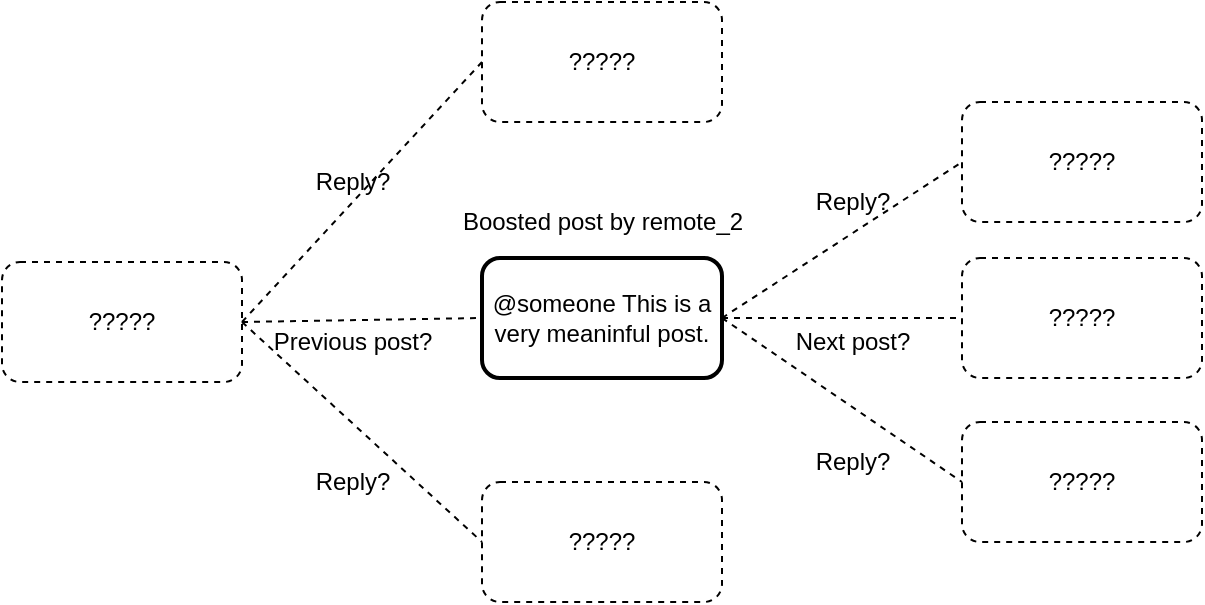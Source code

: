 <mxfile version="13.0.3" type="device"><diagram id="xfbHBLe4vMsijS9wwlE7" name="Page-1"><mxGraphModel dx="782" dy="781" grid="1" gridSize="10" guides="1" tooltips="1" connect="1" arrows="1" fold="1" page="1" pageScale="1" pageWidth="850" pageHeight="1100" math="0" shadow="0"><root><mxCell id="0"/><mxCell id="1" parent="0"/><mxCell id="Az8XOF0TVmFQahToaok_-4" value="@someone This is a very meaninful post." style="rounded=1;whiteSpace=wrap;html=1;strokeWidth=2;" vertex="1" parent="1"><mxGeometry x="320" y="258" width="120" height="60" as="geometry"/></mxCell><mxCell id="Az8XOF0TVmFQahToaok_-6" value="?????" style="rounded=1;whiteSpace=wrap;html=1;shadow=0;dashed=1;" vertex="1" parent="1"><mxGeometry x="80" y="260" width="120" height="60" as="geometry"/></mxCell><mxCell id="Az8XOF0TVmFQahToaok_-7" value="" style="endArrow=none;dashed=1;html=1;exitX=1;exitY=0.5;exitDx=0;exitDy=0;entryX=0;entryY=0.5;entryDx=0;entryDy=0;" edge="1" parent="1" source="Az8XOF0TVmFQahToaok_-6" target="Az8XOF0TVmFQahToaok_-4"><mxGeometry width="50" height="50" relative="1" as="geometry"><mxPoint x="230" y="430" as="sourcePoint"/><mxPoint x="280" y="380" as="targetPoint"/></mxGeometry></mxCell><mxCell id="Az8XOF0TVmFQahToaok_-8" value="Previous post?" style="text;html=1;align=center;verticalAlign=middle;resizable=0;points=[];autosize=1;" vertex="1" parent="1"><mxGeometry x="210" y="290" width="90" height="20" as="geometry"/></mxCell><mxCell id="Az8XOF0TVmFQahToaok_-9" value="?????" style="rounded=1;whiteSpace=wrap;html=1;shadow=0;dashed=1;" vertex="1" parent="1"><mxGeometry x="560" y="258" width="120" height="60" as="geometry"/></mxCell><mxCell id="Az8XOF0TVmFQahToaok_-10" value="" style="endArrow=none;dashed=1;html=1;exitX=1;exitY=0.5;exitDx=0;exitDy=0;entryX=0;entryY=0.5;entryDx=0;entryDy=0;" edge="1" parent="1" source="Az8XOF0TVmFQahToaok_-4" target="Az8XOF0TVmFQahToaok_-9"><mxGeometry width="50" height="50" relative="1" as="geometry"><mxPoint x="470" y="410" as="sourcePoint"/><mxPoint x="520" y="360" as="targetPoint"/></mxGeometry></mxCell><mxCell id="Az8XOF0TVmFQahToaok_-11" value="Next post?" style="text;html=1;align=center;verticalAlign=middle;resizable=0;points=[];autosize=1;" vertex="1" parent="1"><mxGeometry x="470" y="290" width="70" height="20" as="geometry"/></mxCell><mxCell id="Az8XOF0TVmFQahToaok_-12" value="?????" style="rounded=1;whiteSpace=wrap;html=1;shadow=0;dashed=1;" vertex="1" parent="1"><mxGeometry x="560" y="180" width="120" height="60" as="geometry"/></mxCell><mxCell id="Az8XOF0TVmFQahToaok_-13" value="?????" style="rounded=1;whiteSpace=wrap;html=1;shadow=0;dashed=1;" vertex="1" parent="1"><mxGeometry x="560" y="340" width="120" height="60" as="geometry"/></mxCell><mxCell id="Az8XOF0TVmFQahToaok_-14" value="" style="endArrow=none;dashed=1;html=1;entryX=0;entryY=0.5;entryDx=0;entryDy=0;exitX=1;exitY=0.5;exitDx=0;exitDy=0;" edge="1" parent="1" source="Az8XOF0TVmFQahToaok_-4" target="Az8XOF0TVmFQahToaok_-12"><mxGeometry width="50" height="50" relative="1" as="geometry"><mxPoint x="450" y="460" as="sourcePoint"/><mxPoint x="500" y="410" as="targetPoint"/></mxGeometry></mxCell><mxCell id="Az8XOF0TVmFQahToaok_-15" value="" style="endArrow=none;dashed=1;html=1;exitX=1;exitY=0.5;exitDx=0;exitDy=0;entryX=0;entryY=0.5;entryDx=0;entryDy=0;" edge="1" parent="1" source="Az8XOF0TVmFQahToaok_-4" target="Az8XOF0TVmFQahToaok_-13"><mxGeometry width="50" height="50" relative="1" as="geometry"><mxPoint x="470" y="440" as="sourcePoint"/><mxPoint x="520" y="390" as="targetPoint"/></mxGeometry></mxCell><mxCell id="Az8XOF0TVmFQahToaok_-16" value="Reply?" style="text;html=1;align=center;verticalAlign=middle;resizable=0;points=[];autosize=1;" vertex="1" parent="1"><mxGeometry x="480" y="220" width="50" height="20" as="geometry"/></mxCell><mxCell id="Az8XOF0TVmFQahToaok_-17" value="Reply?" style="text;html=1;align=center;verticalAlign=middle;resizable=0;points=[];autosize=1;" vertex="1" parent="1"><mxGeometry x="480" y="350" width="50" height="20" as="geometry"/></mxCell><mxCell id="Az8XOF0TVmFQahToaok_-19" value="Boosted post by remote_2" style="text;html=1;align=center;verticalAlign=middle;resizable=0;points=[];autosize=1;" vertex="1" parent="1"><mxGeometry x="300" y="230" width="160" height="20" as="geometry"/></mxCell><mxCell id="Az8XOF0TVmFQahToaok_-20" value="?????" style="rounded=1;whiteSpace=wrap;html=1;shadow=0;dashed=1;" vertex="1" parent="1"><mxGeometry x="320" y="130" width="120" height="60" as="geometry"/></mxCell><mxCell id="Az8XOF0TVmFQahToaok_-21" value="?????" style="rounded=1;whiteSpace=wrap;html=1;shadow=0;dashed=1;" vertex="1" parent="1"><mxGeometry x="320" y="370" width="120" height="60" as="geometry"/></mxCell><mxCell id="Az8XOF0TVmFQahToaok_-22" value="" style="endArrow=none;dashed=1;html=1;exitX=1;exitY=0.5;exitDx=0;exitDy=0;entryX=0;entryY=0.5;entryDx=0;entryDy=0;" edge="1" parent="1" source="Az8XOF0TVmFQahToaok_-6" target="Az8XOF0TVmFQahToaok_-20"><mxGeometry width="50" height="50" relative="1" as="geometry"><mxPoint x="210" y="460" as="sourcePoint"/><mxPoint x="260" y="410" as="targetPoint"/></mxGeometry></mxCell><mxCell id="Az8XOF0TVmFQahToaok_-23" value="" style="endArrow=none;dashed=1;html=1;exitX=1;exitY=0.5;exitDx=0;exitDy=0;entryX=0;entryY=0.5;entryDx=0;entryDy=0;" edge="1" parent="1" source="Az8XOF0TVmFQahToaok_-6" target="Az8XOF0TVmFQahToaok_-21"><mxGeometry width="50" height="50" relative="1" as="geometry"><mxPoint x="200" y="460" as="sourcePoint"/><mxPoint x="250" y="410" as="targetPoint"/></mxGeometry></mxCell><mxCell id="Az8XOF0TVmFQahToaok_-24" value="Reply?" style="text;html=1;align=center;verticalAlign=middle;resizable=0;points=[];autosize=1;" vertex="1" parent="1"><mxGeometry x="230" y="360" width="50" height="20" as="geometry"/></mxCell><mxCell id="Az8XOF0TVmFQahToaok_-25" value="Reply?" style="text;html=1;align=center;verticalAlign=middle;resizable=0;points=[];autosize=1;" vertex="1" parent="1"><mxGeometry x="230" y="210" width="50" height="20" as="geometry"/></mxCell></root></mxGraphModel></diagram></mxfile>